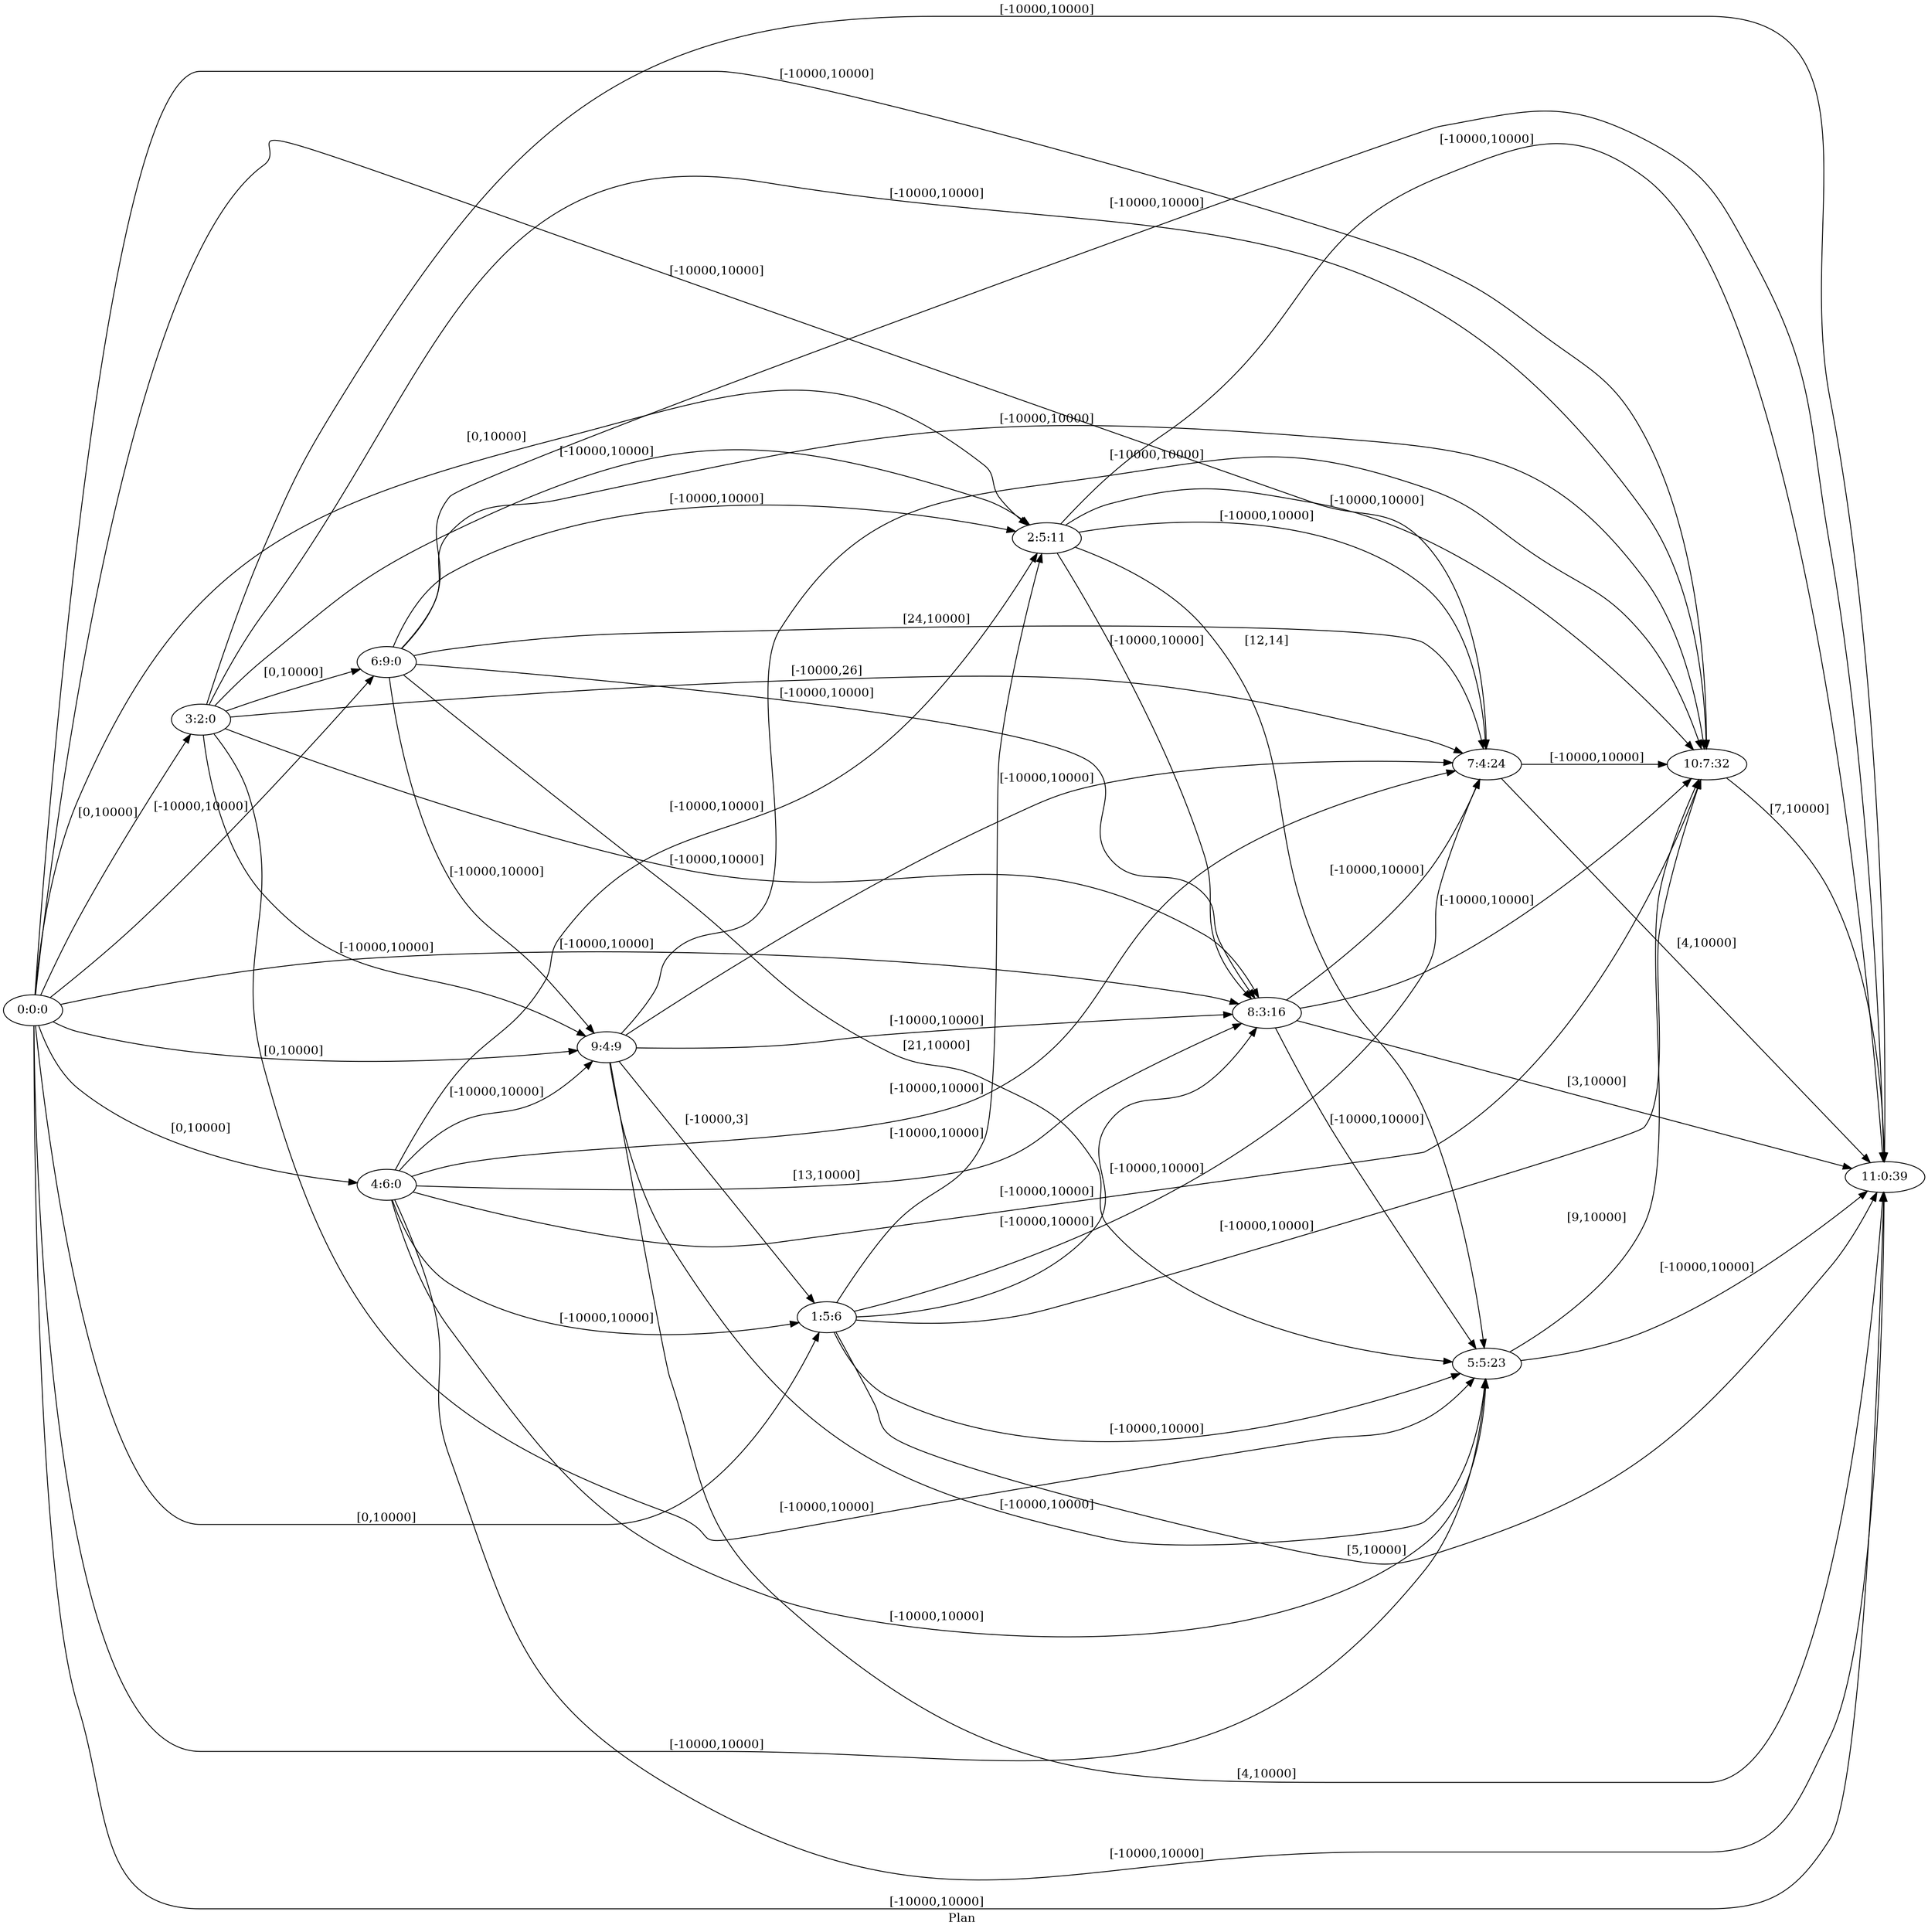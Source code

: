 digraph G {
 rankdir = LR;
 nodesep = .45; 
 size = 30;
label="Plan ";
 fldt = 0.538876;
"0:0:0"->"1:5:6"[ label = "[0,10000]"];
"0:0:0"->"2:5:11"[ label = "[0,10000]"];
"0:0:0"->"3:2:0"[ label = "[0,10000]"];
"0:0:0"->"4:6:0"[ label = "[0,10000]"];
"0:0:0"->"5:5:23"[ label = "[-10000,10000]"];
"0:0:0"->"6:9:0"[ label = "[-10000,10000]"];
"0:0:0"->"7:4:24"[ label = "[-10000,10000]"];
"0:0:0"->"8:3:16"[ label = "[-10000,10000]"];
"0:0:0"->"9:4:9"[ label = "[0,10000]"];
"0:0:0"->"10:7:32"[ label = "[-10000,10000]"];
"0:0:0"->"11:0:39"[ label = "[-10000,10000]"];
"1:5:6"->"2:5:11"[ label = "[-10000,10000]"];
"1:5:6"->"5:5:23"[ label = "[-10000,10000]"];
"1:5:6"->"7:4:24"[ label = "[-10000,10000]"];
"1:5:6"->"8:3:16"[ label = "[-10000,10000]"];
"1:5:6"->"10:7:32"[ label = "[-10000,10000]"];
"1:5:6"->"11:0:39"[ label = "[5,10000]"];
"2:5:11"->"5:5:23"[ label = "[12,14]"];
"2:5:11"->"7:4:24"[ label = "[-10000,10000]"];
"2:5:11"->"8:3:16"[ label = "[-10000,10000]"];
"2:5:11"->"10:7:32"[ label = "[-10000,10000]"];
"2:5:11"->"11:0:39"[ label = "[-10000,10000]"];
"3:2:0"->"2:5:11"[ label = "[-10000,10000]"];
"3:2:0"->"5:5:23"[ label = "[-10000,10000]"];
"3:2:0"->"6:9:0"[ label = "[0,10000]"];
"3:2:0"->"7:4:24"[ label = "[-10000,26]"];
"3:2:0"->"8:3:16"[ label = "[-10000,10000]"];
"3:2:0"->"9:4:9"[ label = "[-10000,10000]"];
"3:2:0"->"10:7:32"[ label = "[-10000,10000]"];
"3:2:0"->"11:0:39"[ label = "[-10000,10000]"];
"4:6:0"->"1:5:6"[ label = "[-10000,10000]"];
"4:6:0"->"2:5:11"[ label = "[-10000,10000]"];
"4:6:0"->"5:5:23"[ label = "[-10000,10000]"];
"4:6:0"->"7:4:24"[ label = "[-10000,10000]"];
"4:6:0"->"8:3:16"[ label = "[13,10000]"];
"4:6:0"->"9:4:9"[ label = "[-10000,10000]"];
"4:6:0"->"10:7:32"[ label = "[-10000,10000]"];
"4:6:0"->"11:0:39"[ label = "[-10000,10000]"];
"5:5:23"->"10:7:32"[ label = "[9,10000]"];
"5:5:23"->"11:0:39"[ label = "[-10000,10000]"];
"6:9:0"->"2:5:11"[ label = "[-10000,10000]"];
"6:9:0"->"5:5:23"[ label = "[21,10000]"];
"6:9:0"->"7:4:24"[ label = "[24,10000]"];
"6:9:0"->"8:3:16"[ label = "[-10000,10000]"];
"6:9:0"->"9:4:9"[ label = "[-10000,10000]"];
"6:9:0"->"10:7:32"[ label = "[-10000,10000]"];
"6:9:0"->"11:0:39"[ label = "[-10000,10000]"];
"7:4:24"->"10:7:32"[ label = "[-10000,10000]"];
"7:4:24"->"11:0:39"[ label = "[4,10000]"];
"8:3:16"->"5:5:23"[ label = "[-10000,10000]"];
"8:3:16"->"7:4:24"[ label = "[-10000,10000]"];
"8:3:16"->"10:7:32"[ label = "[-10000,10000]"];
"8:3:16"->"11:0:39"[ label = "[3,10000]"];
"9:4:9"->"1:5:6"[ label = "[-10000,3]"];
"9:4:9"->"5:5:23"[ label = "[-10000,10000]"];
"9:4:9"->"7:4:24"[ label = "[-10000,10000]"];
"9:4:9"->"8:3:16"[ label = "[-10000,10000]"];
"9:4:9"->"10:7:32"[ label = "[-10000,10000]"];
"9:4:9"->"11:0:39"[ label = "[4,10000]"];
"10:7:32"->"11:0:39"[ label = "[7,10000]"];
}

